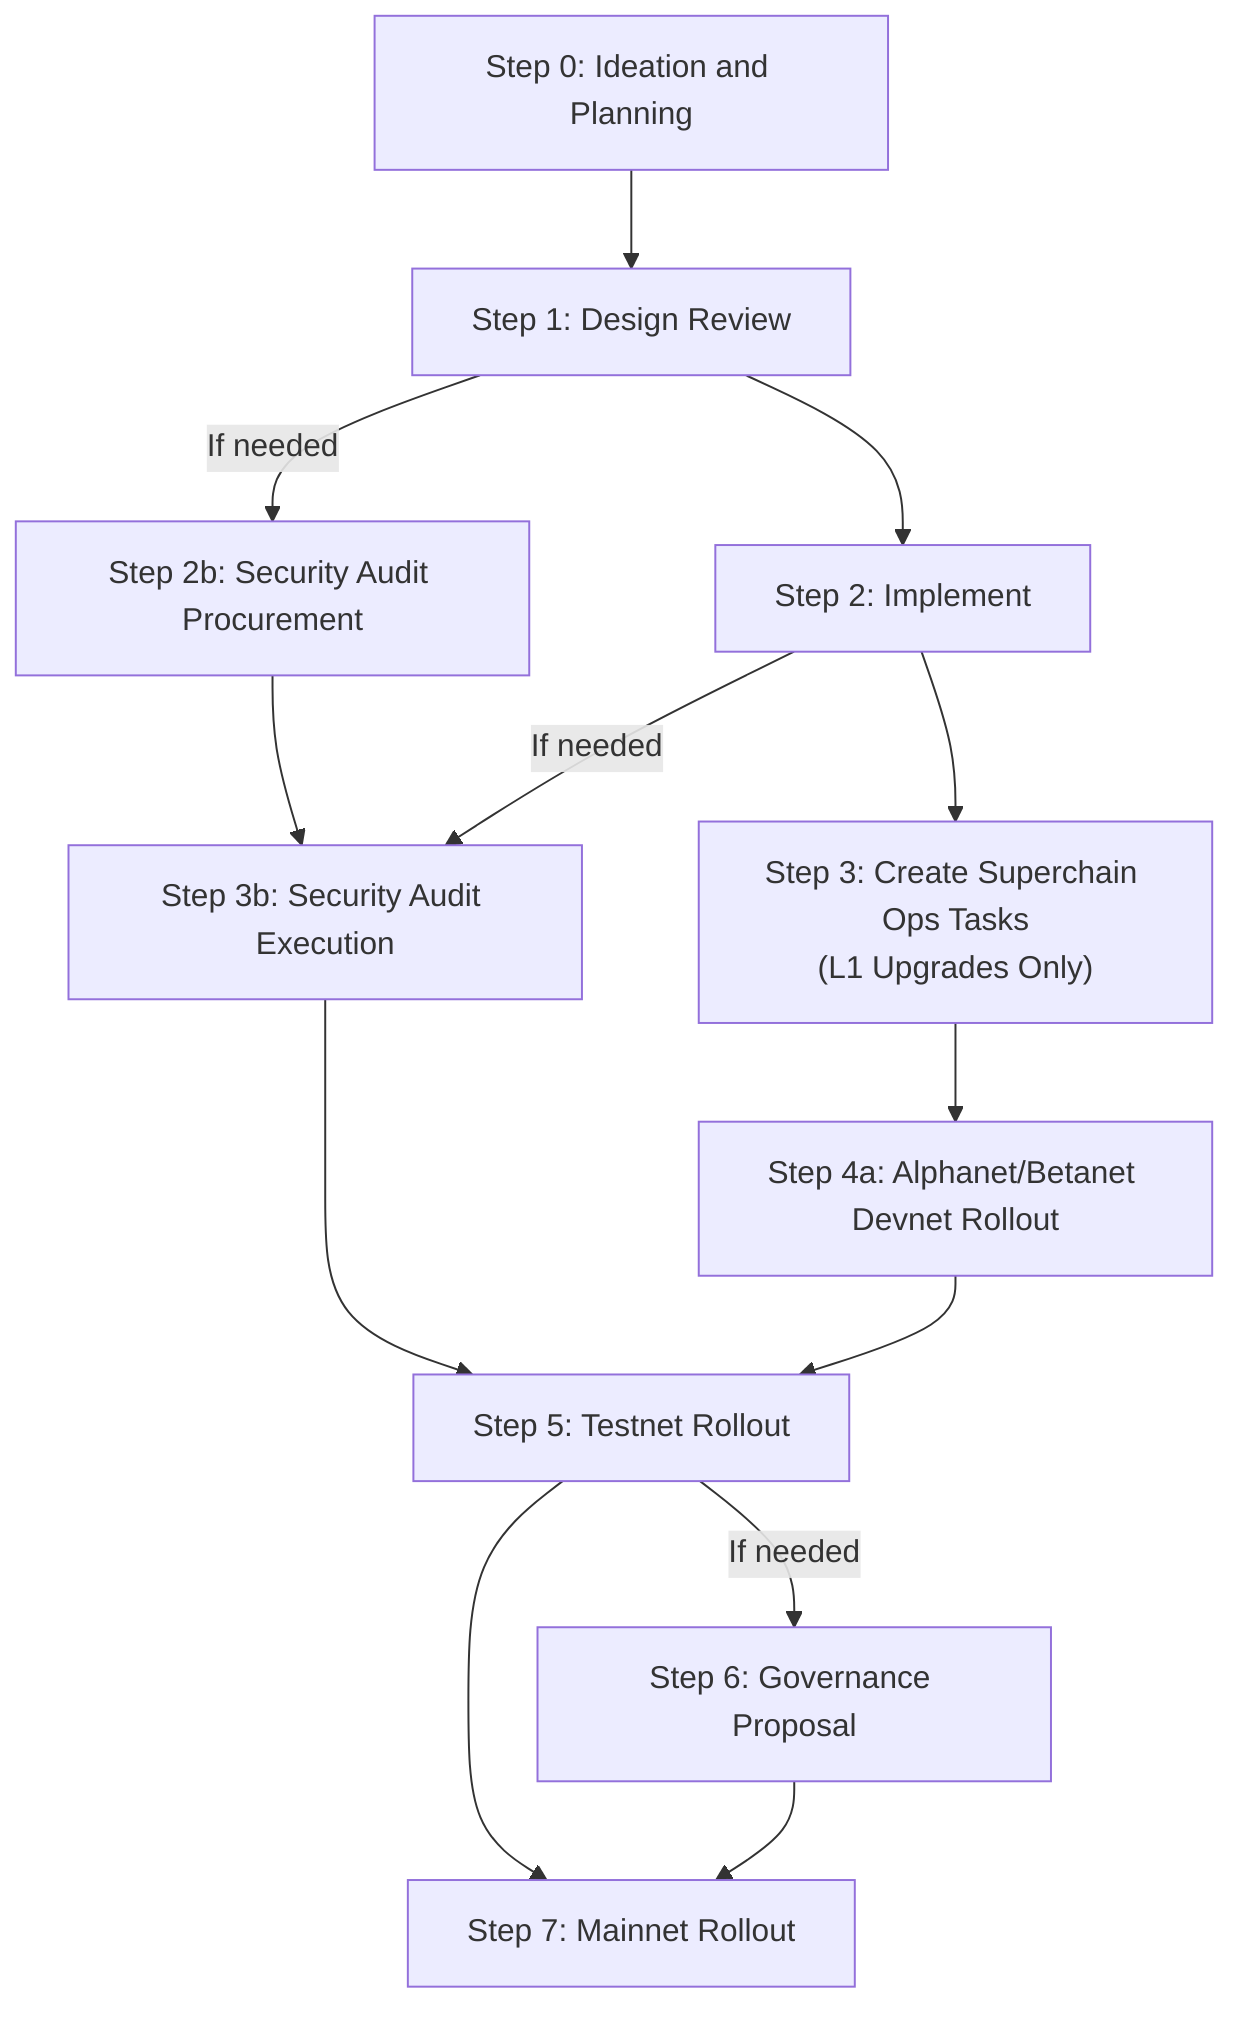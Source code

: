 flowchart TD
    Step0[Step 0: Ideation and Planning]
    Step0 --> Step1[Step 1: Design Review]

    Step1 --> Step2[Step 2: Implement]
    Step1 -->|"If needed"| Step2b[Step 2b: Security Audit Procurement]
    
    Step2 --> Step3["Step 3: Create Superchain Ops Tasks<br>(L1 Upgrades Only)"]    
    Step2b --> Step3b[Step 3b: Security Audit Execution]
    Step2 -->|"If needed"| Step3b
    
    Step3 --> Step4[Step 4a: Alphanet/Betanet Devnet Rollout]
    Step3b --> Step5
    
    Step4 --> Step5[Step 5: Testnet Rollout]
    
    Step5 --> Step7[Step 7: Mainnet Rollout]    
    Step5 -->|"If needed"| Step6[Step 6: Governance Proposal]
    
    Step6 --> Step7